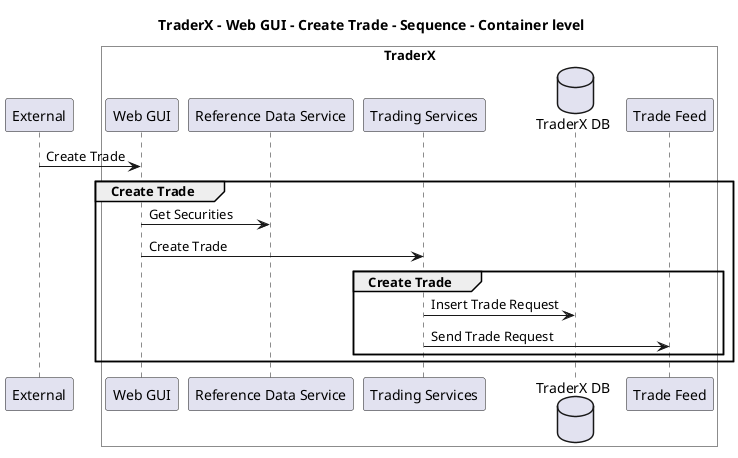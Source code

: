 @startuml

title TraderX - Web GUI - Create Trade - Sequence - Container level

participant "External" as C4InterFlow.SoftwareSystems.ExternalSystem

box "TraderX" #White
    participant "Web GUI" as TraderX.SoftwareSystems.TraderX.Containers.WebGUI
    participant "Reference Data Service" as TraderX.SoftwareSystems.TraderX.Containers.ReferenceDataService
    participant "Trading Services" as TraderX.SoftwareSystems.TraderX.Containers.TradingServices
    database "TraderX DB" as TraderX.SoftwareSystems.TraderX.Containers.TraderXDB
    participant "Trade Feed" as TraderX.SoftwareSystems.TraderX.Containers.TradeFeed
end box


C4InterFlow.SoftwareSystems.ExternalSystem -> TraderX.SoftwareSystems.TraderX.Containers.WebGUI : Create Trade
group Create Trade
TraderX.SoftwareSystems.TraderX.Containers.WebGUI -> TraderX.SoftwareSystems.TraderX.Containers.ReferenceDataService : Get Securities
TraderX.SoftwareSystems.TraderX.Containers.WebGUI -> TraderX.SoftwareSystems.TraderX.Containers.TradingServices : Create Trade
group Create Trade
TraderX.SoftwareSystems.TraderX.Containers.TradingServices -> TraderX.SoftwareSystems.TraderX.Containers.TraderXDB : Insert Trade Request
TraderX.SoftwareSystems.TraderX.Containers.TradingServices -> TraderX.SoftwareSystems.TraderX.Containers.TradeFeed : Send Trade Request
end
end


@enduml
